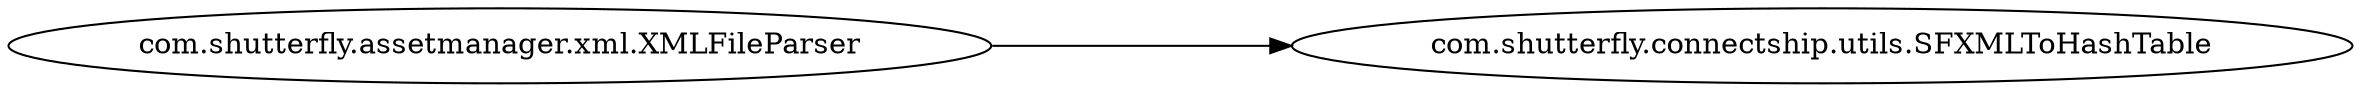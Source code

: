 digraph dependencyGraph {
 concentrate=true;
 rankdir="LR"; 
ranksep="2.0";
"com.shutterfly.assetmanager.xml.XMLFileParser"; 
"com.shutterfly.assetmanager.xml.XMLFileParser"->"com.shutterfly.connectship.utils.SFXMLToHashTable";
splines="ortho";
}